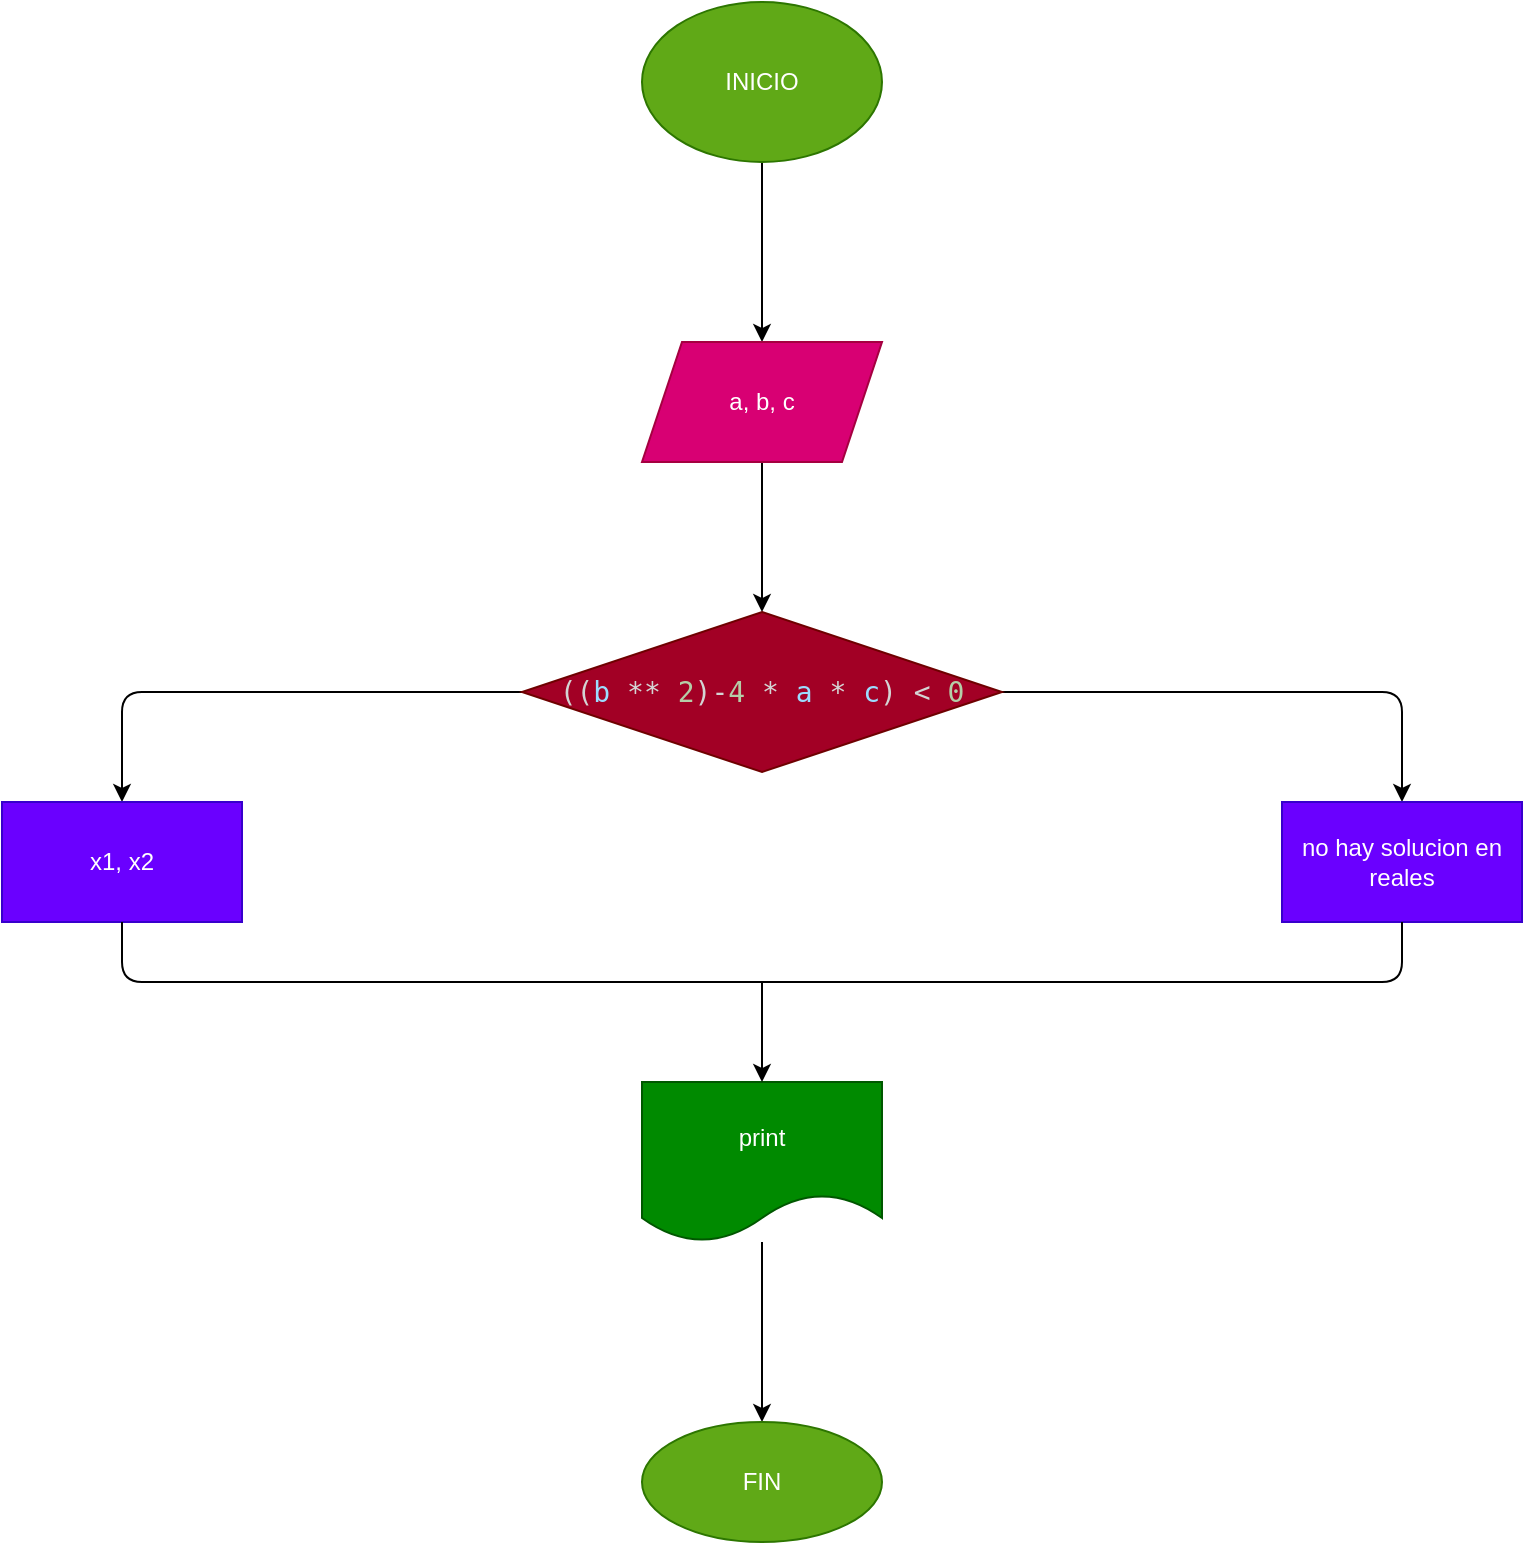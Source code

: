 <mxfile>
    <diagram id="bW9KPrVIrJ-c_McMAvu7" name="Page-1">
        <mxGraphModel dx="2107" dy="1020" grid="1" gridSize="10" guides="1" tooltips="1" connect="1" arrows="1" fold="1" page="1" pageScale="1" pageWidth="827" pageHeight="1169" math="0" shadow="0">
            <root>
                <mxCell id="0"/>
                <mxCell id="1" parent="0"/>
                <mxCell id="4" value="" style="edgeStyle=none;html=1;" edge="1" parent="1" source="2" target="3">
                    <mxGeometry relative="1" as="geometry"/>
                </mxCell>
                <mxCell id="2" value="INICIO" style="ellipse;whiteSpace=wrap;html=1;fillColor=#60a917;fontColor=#ffffff;strokeColor=#2D7600;" vertex="1" parent="1">
                    <mxGeometry x="240" y="200" width="120" height="80" as="geometry"/>
                </mxCell>
                <mxCell id="6" value="" style="edgeStyle=none;html=1;" edge="1" parent="1" source="3" target="5">
                    <mxGeometry relative="1" as="geometry"/>
                </mxCell>
                <mxCell id="3" value="a, b, c" style="shape=parallelogram;perimeter=parallelogramPerimeter;whiteSpace=wrap;html=1;fixedSize=1;fillColor=#d80073;fontColor=#ffffff;strokeColor=#A50040;" vertex="1" parent="1">
                    <mxGeometry x="240" y="370" width="120" height="60" as="geometry"/>
                </mxCell>
                <mxCell id="8" value="" style="edgeStyle=none;html=1;" edge="1" parent="1" source="5" target="7">
                    <mxGeometry relative="1" as="geometry">
                        <Array as="points">
                            <mxPoint x="620" y="545"/>
                        </Array>
                    </mxGeometry>
                </mxCell>
                <mxCell id="10" value="" style="edgeStyle=none;html=1;entryX=0.5;entryY=0;entryDx=0;entryDy=0;" edge="1" parent="1" source="5" target="11">
                    <mxGeometry relative="1" as="geometry">
                        <mxPoint x="32" y="612" as="targetPoint"/>
                        <Array as="points">
                            <mxPoint x="-20" y="545"/>
                        </Array>
                    </mxGeometry>
                </mxCell>
                <mxCell id="5" value="&lt;div style=&quot;font-family: &amp;#34;droid sans mono&amp;#34; , &amp;#34;monospace&amp;#34; , monospace ; font-size: 14px ; line-height: 19px&quot;&gt;&lt;span style=&quot;color: rgb(212 , 212 , 212)&quot;&gt;((&lt;span style=&quot;color: rgb(156 , 220 , 254)&quot;&gt;b&lt;/span&gt; ** &lt;span style=&quot;color: rgb(181 , 206 , 168)&quot;&gt;2&lt;/span&gt;)-&lt;span style=&quot;color: rgb(181 , 206 , 168)&quot;&gt;4&lt;/span&gt; * &lt;/span&gt;&lt;font color=&quot;#9cdcfe&quot;&gt;a&lt;/font&gt;&lt;font color=&quot;#d4d4d4&quot;&gt;&amp;nbsp;* &lt;/font&gt;&lt;font color=&quot;#9cdcfe&quot;&gt;c&lt;/font&gt;&lt;font color=&quot;#d4d4d4&quot;&gt;) &amp;lt; &lt;/font&gt;&lt;span style=&quot;color: rgb(181 , 206 , 168)&quot;&gt;0&lt;/span&gt;&lt;/div&gt;" style="rhombus;whiteSpace=wrap;html=1;fillColor=#a20025;fontColor=#ffffff;strokeColor=#6F0000;" vertex="1" parent="1">
                    <mxGeometry x="180" y="505" width="240" height="80" as="geometry"/>
                </mxCell>
                <mxCell id="7" value="no hay solucion en reales" style="whiteSpace=wrap;html=1;fillColor=#6a00ff;fontColor=#ffffff;strokeColor=#3700CC;" vertex="1" parent="1">
                    <mxGeometry x="560" y="600" width="120" height="60" as="geometry"/>
                </mxCell>
                <mxCell id="11" value="x1, x2" style="rounded=0;whiteSpace=wrap;html=1;labelBackgroundColor=none;fillColor=#6a00ff;fontColor=#ffffff;strokeColor=#3700CC;" vertex="1" parent="1">
                    <mxGeometry x="-80" y="600" width="120" height="60" as="geometry"/>
                </mxCell>
                <mxCell id="16" value="" style="edgeStyle=none;html=1;" edge="1" parent="1" source="12" target="15">
                    <mxGeometry relative="1" as="geometry"/>
                </mxCell>
                <mxCell id="12" value="print" style="shape=document;whiteSpace=wrap;html=1;boundedLbl=1;labelBackgroundColor=none;fillColor=#008a00;fontColor=#ffffff;strokeColor=#005700;" vertex="1" parent="1">
                    <mxGeometry x="240" y="740" width="120" height="80" as="geometry"/>
                </mxCell>
                <mxCell id="13" value="" style="endArrow=none;html=1;exitX=0.5;exitY=1;exitDx=0;exitDy=0;entryX=0.5;entryY=1;entryDx=0;entryDy=0;" edge="1" parent="1" source="11" target="7">
                    <mxGeometry width="50" height="50" relative="1" as="geometry">
                        <mxPoint x="260" y="730" as="sourcePoint"/>
                        <mxPoint x="310" y="680" as="targetPoint"/>
                        <Array as="points">
                            <mxPoint x="-20" y="690"/>
                            <mxPoint x="300" y="690"/>
                            <mxPoint x="620" y="690"/>
                        </Array>
                    </mxGeometry>
                </mxCell>
                <mxCell id="14" value="" style="endArrow=classic;html=1;entryX=0.5;entryY=0;entryDx=0;entryDy=0;" edge="1" parent="1" target="12">
                    <mxGeometry width="50" height="50" relative="1" as="geometry">
                        <mxPoint x="300" y="690" as="sourcePoint"/>
                        <mxPoint x="100" y="680" as="targetPoint"/>
                    </mxGeometry>
                </mxCell>
                <mxCell id="15" value="FIN" style="ellipse;whiteSpace=wrap;html=1;labelBackgroundColor=none;fillColor=#60a917;fontColor=#ffffff;strokeColor=#2D7600;" vertex="1" parent="1">
                    <mxGeometry x="240" y="910" width="120" height="60" as="geometry"/>
                </mxCell>
            </root>
        </mxGraphModel>
    </diagram>
</mxfile>